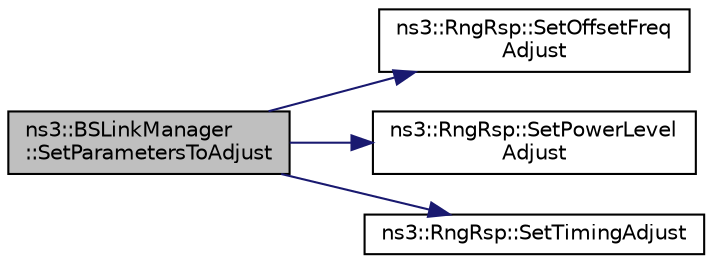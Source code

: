 digraph "ns3::BSLinkManager::SetParametersToAdjust"
{
 // LATEX_PDF_SIZE
  edge [fontname="Helvetica",fontsize="10",labelfontname="Helvetica",labelfontsize="10"];
  node [fontname="Helvetica",fontsize="10",shape=record];
  rankdir="LR";
  Node1 [label="ns3::BSLinkManager\l::SetParametersToAdjust",height=0.2,width=0.4,color="black", fillcolor="grey75", style="filled", fontcolor="black",tooltip="Set parameters to adjust function."];
  Node1 -> Node2 [color="midnightblue",fontsize="10",style="solid",fontname="Helvetica"];
  Node2 [label="ns3::RngRsp::SetOffsetFreq\lAdjust",height=0.2,width=0.4,color="black", fillcolor="white", style="filled",URL="$classns3_1_1_rng_rsp.html#aaf2c03f85edf379b19ef863b03f59395",tooltip="set the relative change in transmission frequency that the SS should take in order to better match th..."];
  Node1 -> Node3 [color="midnightblue",fontsize="10",style="solid",fontname="Helvetica"];
  Node3 [label="ns3::RngRsp::SetPowerLevel\lAdjust",height=0.2,width=0.4,color="black", fillcolor="white", style="filled",URL="$classns3_1_1_rng_rsp.html#a86a77741b095cb28d7c0794562d3c3b5",tooltip="set the relative change in transmission power level that the SS should make in order that transmissio..."];
  Node1 -> Node4 [color="midnightblue",fontsize="10",style="solid",fontname="Helvetica"];
  Node4 [label="ns3::RngRsp::SetTimingAdjust",height=0.2,width=0.4,color="black", fillcolor="white", style="filled",URL="$classns3_1_1_rng_rsp.html#a8f08f6644eb1bf48a1b2e66616151d68",tooltip="set the Tx timing offset adjustment (signed 32-bit)."];
}
